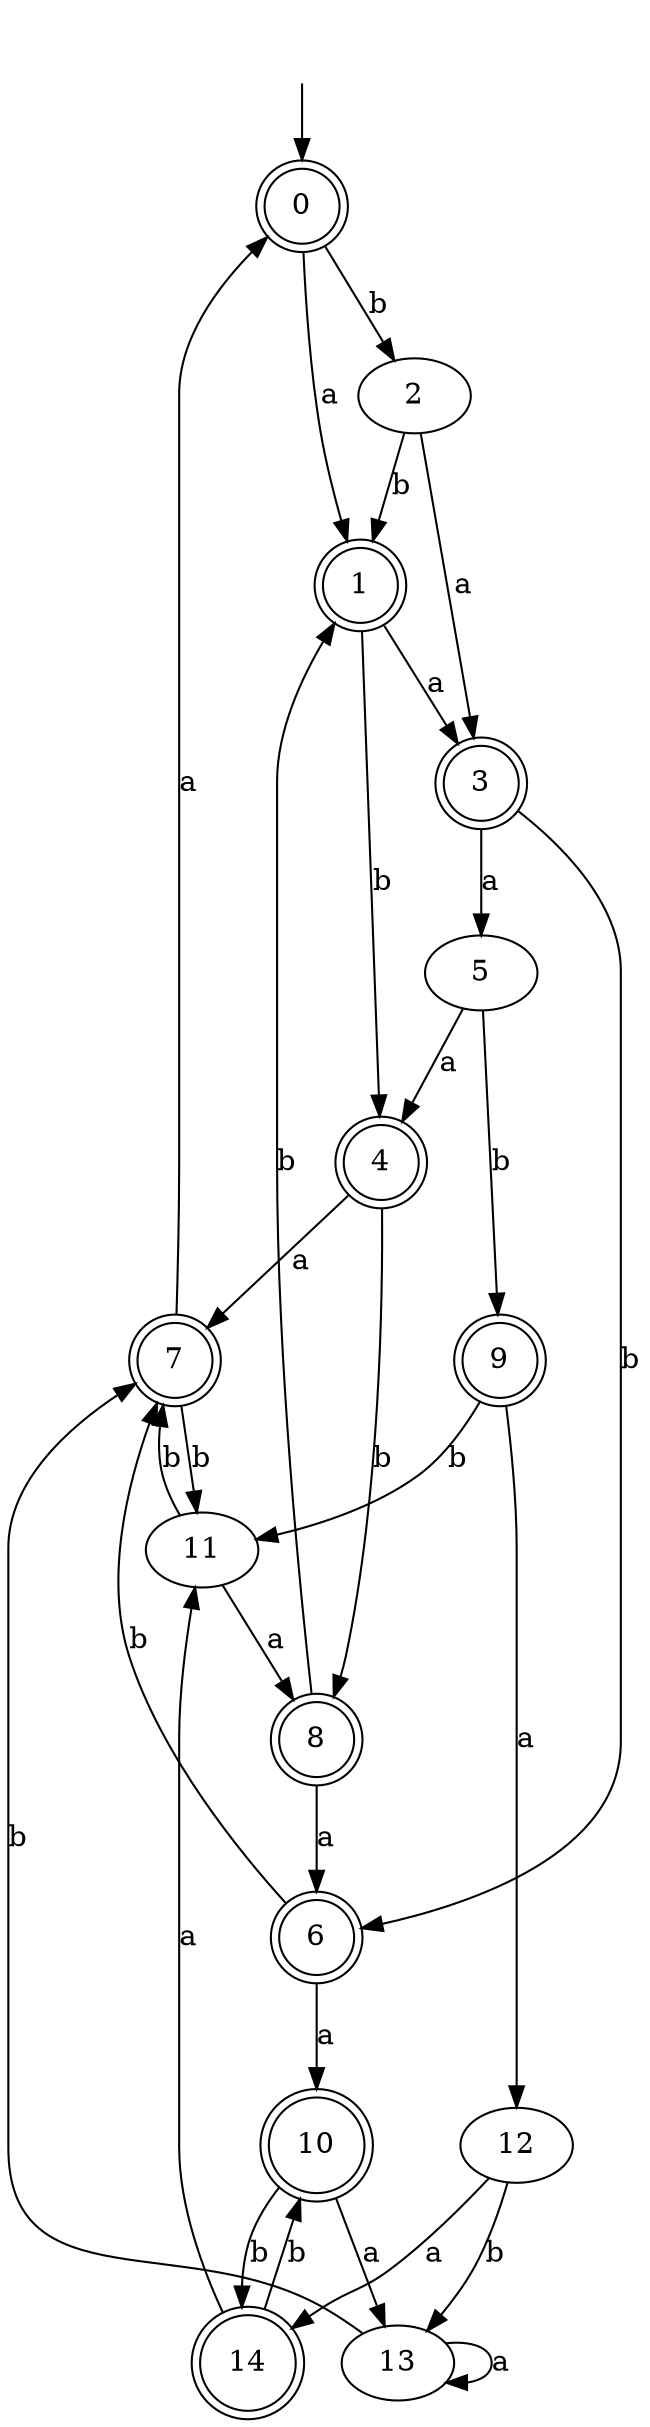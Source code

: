 digraph RandomDFA {
  __start0 [label="", shape=none];
  __start0 -> 0 [label=""];
  0 [shape=circle] [shape=doublecircle]
  0 -> 1 [label="a"]
  0 -> 2 [label="b"]
  1 [shape=doublecircle]
  1 -> 3 [label="a"]
  1 -> 4 [label="b"]
  2
  2 -> 3 [label="a"]
  2 -> 1 [label="b"]
  3 [shape=doublecircle]
  3 -> 5 [label="a"]
  3 -> 6 [label="b"]
  4 [shape=doublecircle]
  4 -> 7 [label="a"]
  4 -> 8 [label="b"]
  5
  5 -> 4 [label="a"]
  5 -> 9 [label="b"]
  6 [shape=doublecircle]
  6 -> 10 [label="a"]
  6 -> 7 [label="b"]
  7 [shape=doublecircle]
  7 -> 0 [label="a"]
  7 -> 11 [label="b"]
  8 [shape=doublecircle]
  8 -> 6 [label="a"]
  8 -> 1 [label="b"]
  9 [shape=doublecircle]
  9 -> 12 [label="a"]
  9 -> 11 [label="b"]
  10 [shape=doublecircle]
  10 -> 13 [label="a"]
  10 -> 14 [label="b"]
  11
  11 -> 8 [label="a"]
  11 -> 7 [label="b"]
  12
  12 -> 14 [label="a"]
  12 -> 13 [label="b"]
  13
  13 -> 13 [label="a"]
  13 -> 7 [label="b"]
  14 [shape=doublecircle]
  14 -> 11 [label="a"]
  14 -> 10 [label="b"]
}
